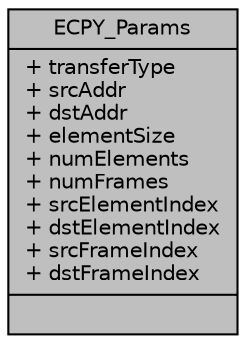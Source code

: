 digraph "ECPY_Params"
{
  edge [fontname="Helvetica",fontsize="10",labelfontname="Helvetica",labelfontsize="10"];
  node [fontname="Helvetica",fontsize="10",shape=record];
  Node1 [label="{ECPY_Params\n|+ transferType\l+ srcAddr\l+ dstAddr\l+ elementSize\l+ numElements\l+ numFrames\l+ srcElementIndex\l+ dstElementIndex\l+ srcFrameIndex\l+ dstFrameIndex\l|}",height=0.2,width=0.4,color="black", fillcolor="grey75", style="filled", fontcolor="black"];
}
